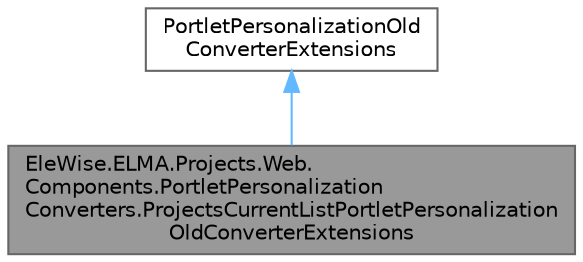 digraph "EleWise.ELMA.Projects.Web.Components.PortletPersonalizationConverters.ProjectsCurrentListPortletPersonalizationOldConverterExtensions"
{
 // LATEX_PDF_SIZE
  bgcolor="transparent";
  edge [fontname=Helvetica,fontsize=10,labelfontname=Helvetica,labelfontsize=10];
  node [fontname=Helvetica,fontsize=10,shape=box,height=0.2,width=0.4];
  Node1 [id="Node000001",label="EleWise.ELMA.Projects.Web.\lComponents.PortletPersonalization\lConverters.ProjectsCurrentListPortletPersonalization\lOldConverterExtensions",height=0.2,width=0.4,color="gray40", fillcolor="grey60", style="filled", fontcolor="black",tooltip=" "];
  Node2 -> Node1 [id="edge1_Node000001_Node000002",dir="back",color="steelblue1",style="solid",tooltip=" "];
  Node2 [id="Node000002",label="PortletPersonalizationOld\lConverterExtensions",height=0.2,width=0.4,color="gray40", fillcolor="white", style="filled",tooltip=" "];
}
